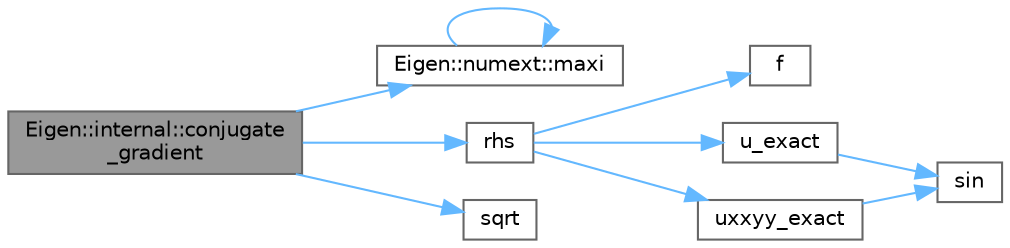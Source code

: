 digraph "Eigen::internal::conjugate_gradient"
{
 // LATEX_PDF_SIZE
  bgcolor="transparent";
  edge [fontname=Helvetica,fontsize=10,labelfontname=Helvetica,labelfontsize=10];
  node [fontname=Helvetica,fontsize=10,shape=box,height=0.2,width=0.4];
  rankdir="LR";
  Node1 [id="Node000001",label="Eigen::internal::conjugate\l_gradient",height=0.2,width=0.4,color="gray40", fillcolor="grey60", style="filled", fontcolor="black",tooltip=" "];
  Node1 -> Node2 [id="edge10_Node000001_Node000002",color="steelblue1",style="solid",tooltip=" "];
  Node2 [id="Node000002",label="Eigen::numext::maxi",height=0.2,width=0.4,color="grey40", fillcolor="white", style="filled",URL="$namespace_eigen_1_1numext.html#a29d502349f2ec9897c808e65e0f96eb4",tooltip=" "];
  Node2 -> Node2 [id="edge11_Node000002_Node000002",color="steelblue1",style="solid",tooltip=" "];
  Node1 -> Node3 [id="edge12_Node000001_Node000003",color="steelblue1",style="solid",tooltip=" "];
  Node3 [id="Node000003",label="rhs",height=0.2,width=0.4,color="grey40", fillcolor="white", style="filled",URL="$poisson_8cpp.html#a38c677f5cc4e47bc7505aef707c1bb83",tooltip=" "];
  Node3 -> Node4 [id="edge13_Node000003_Node000004",color="steelblue1",style="solid",tooltip=" "];
  Node4 [id="Node000004",label="f",height=0.2,width=0.4,color="grey40", fillcolor="white", style="filled",URL="$cxx11__tensor__map_8cpp.html#a7f507fea02198f6cb81c86640c7b1a4e",tooltip=" "];
  Node3 -> Node5 [id="edge14_Node000003_Node000005",color="steelblue1",style="solid",tooltip=" "];
  Node5 [id="Node000005",label="u_exact",height=0.2,width=0.4,color="grey40", fillcolor="white", style="filled",URL="$poisson_8cpp.html#a06fc16c4676f839f8de736a6791b6862",tooltip=" "];
  Node5 -> Node6 [id="edge15_Node000005_Node000006",color="steelblue1",style="solid",tooltip=" "];
  Node6 [id="Node000006",label="sin",height=0.2,width=0.4,color="grey40", fillcolor="white", style="filled",URL="$_array_cwise_unary_ops_8h.html#a9cfb0ea58bd813510a9e2db18a5e49f0",tooltip=" "];
  Node3 -> Node7 [id="edge16_Node000003_Node000007",color="steelblue1",style="solid",tooltip=" "];
  Node7 [id="Node000007",label="uxxyy_exact",height=0.2,width=0.4,color="grey40", fillcolor="white", style="filled",URL="$poisson_8cpp.html#a557a61cf12d143424a35123b14048a22",tooltip=" "];
  Node7 -> Node6 [id="edge17_Node000007_Node000006",color="steelblue1",style="solid",tooltip=" "];
  Node1 -> Node8 [id="edge18_Node000001_Node000008",color="steelblue1",style="solid",tooltip=" "];
  Node8 [id="Node000008",label="sqrt",height=0.2,width=0.4,color="grey40", fillcolor="white", style="filled",URL="$_array_cwise_unary_ops_8h.html#a656b9217a2fcb6de59dc8d1eb3079cc7",tooltip=" "];
}
